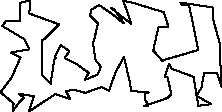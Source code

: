 unitsize(0.001cm);
// 24219.3
draw((2995,264)--(3062,329));
draw((3062,329)--(2993,624));
draw((2993,624)--(2944,632));
draw((2944,632)--(3023,871));
draw((3023,871)--(3060,781));
draw((3060,781)--(3452,637));
draw((3452,637)--(3538,125));
draw((3538,125)--(3766,154));
draw((3766,154)--(3503,301));
draw((3503,301)--(3600,459));
draw((3600,459)--(3599,514));
draw((3599,514)--(3642,699));
draw((3642,699)--(3868,697));
draw((3868,697)--(3946,459));
draw((3946,459)--(3935,540));
draw((3935,540)--(3918,1217));
draw((3918,1217)--(3805,1619));
draw((3805,1619)--(3786,1862));
draw((3786,1862)--(3220,1945));
draw((3220,1945)--(3248,1906));
draw((3248,1906)--(3373,1902));
draw((3373,1902)--(3535,1112));
draw((3535,1112)--(3332,1049));
draw((3332,1049)--(2982,949));
draw((2982,949)--(2901,920));
draw((2901,920)--(2740,1101));
draw((2740,1101)--(2834,1512));
draw((2834,1512)--(3007,1524));
draw((3007,1524)--(2927,1777));
draw((2927,1777)--(2374,1944));
draw((2374,1944)--(2214,1977));
draw((2214,1977)--(2356,1568));
draw((2356,1568)--(1994,1852));
draw((1994,1852)--(2050,1833));
draw((2050,1833)--(2221,1578));
draw((2221,1578)--(2028,1736));
draw((2028,1736)--(1787,1902));
draw((1787,1902)--(1646,1817));
draw((1646,1817)--(1632,1742));
draw((1632,1742)--(1623,1723));
draw((1623,1723)--(1768,1578));
draw((1768,1578)--(1699,1294));
draw((1699,1294)--(1677,1238));
draw((1677,1238)--(1725,927));
draw((1725,927)--(1819,814));
draw((1819,814)--(1766,692));
draw((1766,692)--(1766,678));
draw((1766,678)--(1529,581));
draw((1529,581)--(1604,706));
draw((1604,706)--(1393,859));
draw((1393,859)--(1179,969));
draw((1179,969)--(1264,1090));
draw((1264,1090)--(1109,1196));
draw((1109,1196)--(1009,1001));
draw((1009,1001)--(1021,962));
draw((1021,962)--(997,942));
draw((997,942)--(981,848));
draw((981,848)--(931,512));
draw((931,512)--(781,670));
draw((781,670)--(778,1282));
draw((778,1282)--(811,1295));
draw((811,1295)--(1082,1561));
draw((1082,1561)--(555,1753));
draw((555,1753)--(571,1982));
draw((571,1982)--(394,1944));
draw((394,1944)--(386,1616));
draw((386,1616)--(149,1629));
draw((149,1629)--(80,1533));
draw((80,1533)--(464,1302));
draw((464,1302)--(555,1121));
draw((555,1121)--(241,1069));
draw((241,1069)--(235,1059));
draw((235,1059)--(401,980));
draw((401,980)--(240,619));
draw((240,619)--(47,363));
draw((47,363)--(202,233));
draw((202,233)--(278,165));
draw((278,165)--(264,36));
draw((264,36)--(387,199));
draw((387,199)--(460,267));
draw((460,267)--(366,339));
draw((366,339)--(634,294));
draw((634,294)--(547,25));
draw((547,25)--(1017,333));
draw((1017,333)--(1272,246));
draw((1272,246)--(1203,385));
draw((1203,385)--(1346,408));
draw((1346,408)--(1541,354));
draw((1541,354)--(1828,456));
draw((1828,456)--(1962,389));
draw((1962,389)--(2067,694));
draw((2067,694)--(2223,990));
draw((2223,990)--(2334,523));
draw((2334,523)--(2347,388));
draw((2347,388)--(2658,360));
draw((2658,360)--(2597,349));
draw((2597,349)--(2592,248));
draw((2592,248)--(2656,128));
draw((2656,128)--(2581,121));
draw((2581,121)--(2995,264));
